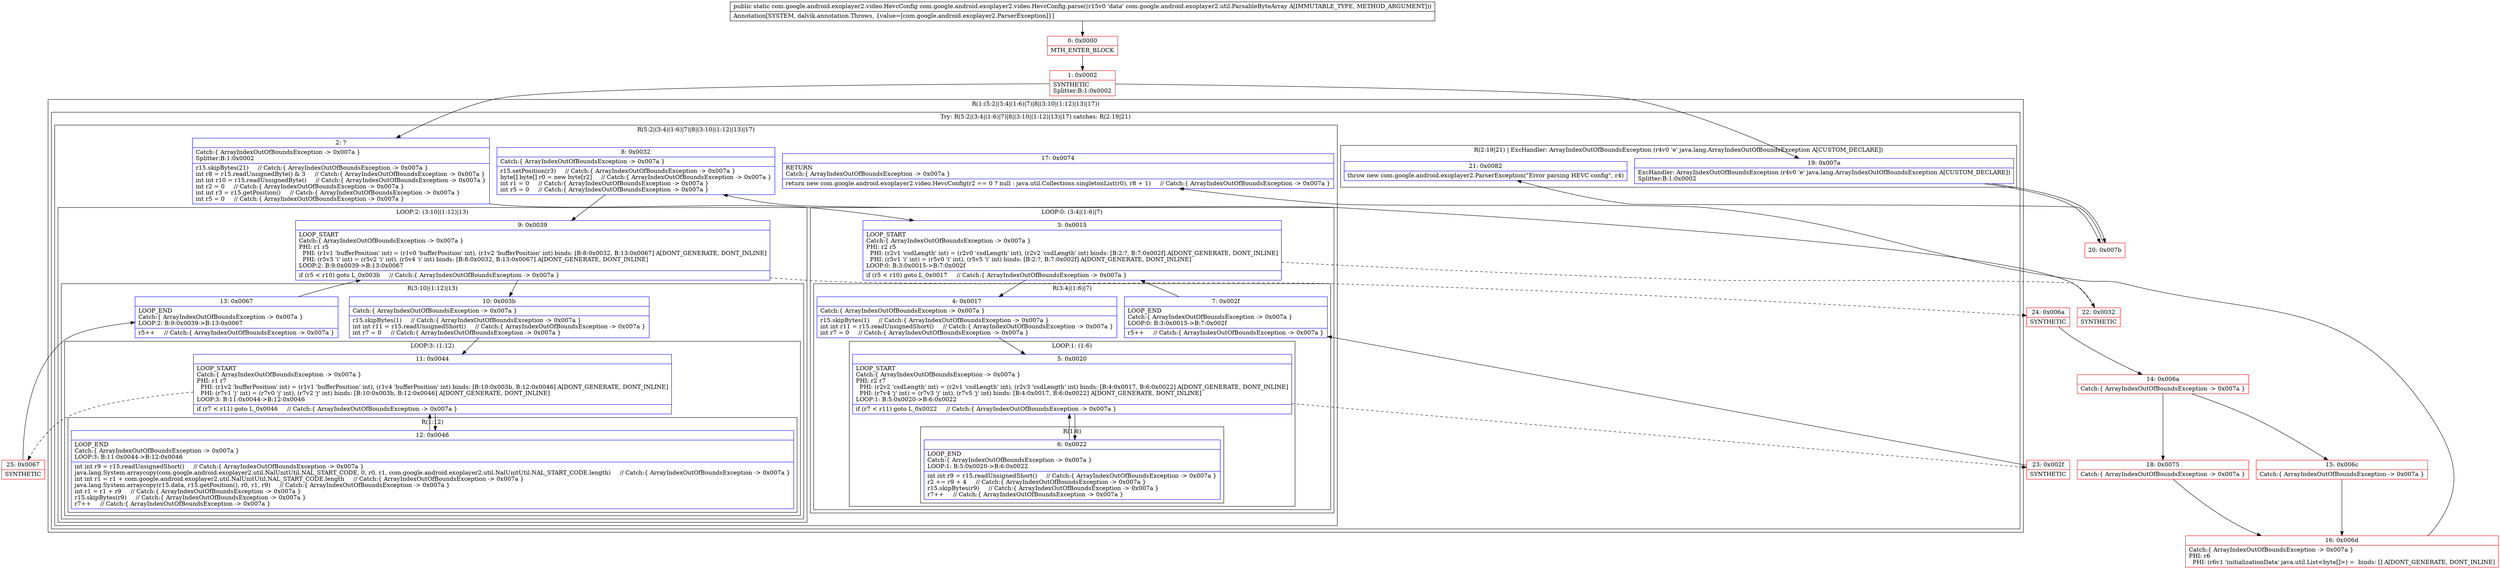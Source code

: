 digraph "CFG forcom.google.android.exoplayer2.video.HevcConfig.parse(Lcom\/google\/android\/exoplayer2\/util\/ParsableByteArray;)Lcom\/google\/android\/exoplayer2\/video\/HevcConfig;" {
subgraph cluster_Region_488551993 {
label = "R(1:(5:2|(3:4|(1:6)|7)|8|(3:10|(1:12)|13)|17))";
node [shape=record,color=blue];
subgraph cluster_TryCatchRegion_1615224217 {
label = "Try: R(5:2|(3:4|(1:6)|7)|8|(3:10|(1:12)|13)|17) catches: R(2:19|21)";
node [shape=record,color=blue];
subgraph cluster_Region_867320569 {
label = "R(5:2|(3:4|(1:6)|7)|8|(3:10|(1:12)|13)|17)";
node [shape=record,color=blue];
Node_2 [shape=record,label="{2\:\ ?|Catch:\{ ArrayIndexOutOfBoundsException \-\> 0x007a \}\lSplitter:B:1:0x0002\l|r15.skipBytes(21)     \/\/ Catch:\{ ArrayIndexOutOfBoundsException \-\> 0x007a \}\lint r8 = r15.readUnsignedByte() & 3     \/\/ Catch:\{ ArrayIndexOutOfBoundsException \-\> 0x007a \}\lint int r10 = r15.readUnsignedByte()     \/\/ Catch:\{ ArrayIndexOutOfBoundsException \-\> 0x007a \}\lint r2 = 0     \/\/ Catch:\{ ArrayIndexOutOfBoundsException \-\> 0x007a \}\lint int r3 = r15.getPosition()     \/\/ Catch:\{ ArrayIndexOutOfBoundsException \-\> 0x007a \}\lint r5 = 0     \/\/ Catch:\{ ArrayIndexOutOfBoundsException \-\> 0x007a \}\l}"];
subgraph cluster_LoopRegion_1104853250 {
label = "LOOP:0: (3:4|(1:6)|7)";
node [shape=record,color=blue];
Node_3 [shape=record,label="{3\:\ 0x0015|LOOP_START\lCatch:\{ ArrayIndexOutOfBoundsException \-\> 0x007a \}\lPHI: r2 r5 \l  PHI: (r2v1 'csdLength' int) = (r2v0 'csdLength' int), (r2v2 'csdLength' int) binds: [B:2:?, B:7:0x002f] A[DONT_GENERATE, DONT_INLINE]\l  PHI: (r5v1 'i' int) = (r5v0 'i' int), (r5v5 'i' int) binds: [B:2:?, B:7:0x002f] A[DONT_GENERATE, DONT_INLINE]\lLOOP:0: B:3:0x0015\-\>B:7:0x002f\l|if (r5 \< r10) goto L_0x0017     \/\/ Catch:\{ ArrayIndexOutOfBoundsException \-\> 0x007a \}\l}"];
subgraph cluster_Region_1885580856 {
label = "R(3:4|(1:6)|7)";
node [shape=record,color=blue];
Node_4 [shape=record,label="{4\:\ 0x0017|Catch:\{ ArrayIndexOutOfBoundsException \-\> 0x007a \}\l|r15.skipBytes(1)     \/\/ Catch:\{ ArrayIndexOutOfBoundsException \-\> 0x007a \}\lint int r11 = r15.readUnsignedShort()     \/\/ Catch:\{ ArrayIndexOutOfBoundsException \-\> 0x007a \}\lint r7 = 0     \/\/ Catch:\{ ArrayIndexOutOfBoundsException \-\> 0x007a \}\l}"];
subgraph cluster_LoopRegion_1303692673 {
label = "LOOP:1: (1:6)";
node [shape=record,color=blue];
Node_5 [shape=record,label="{5\:\ 0x0020|LOOP_START\lCatch:\{ ArrayIndexOutOfBoundsException \-\> 0x007a \}\lPHI: r2 r7 \l  PHI: (r2v2 'csdLength' int) = (r2v1 'csdLength' int), (r2v3 'csdLength' int) binds: [B:4:0x0017, B:6:0x0022] A[DONT_GENERATE, DONT_INLINE]\l  PHI: (r7v4 'j' int) = (r7v3 'j' int), (r7v5 'j' int) binds: [B:4:0x0017, B:6:0x0022] A[DONT_GENERATE, DONT_INLINE]\lLOOP:1: B:5:0x0020\-\>B:6:0x0022\l|if (r7 \< r11) goto L_0x0022     \/\/ Catch:\{ ArrayIndexOutOfBoundsException \-\> 0x007a \}\l}"];
subgraph cluster_Region_1374129015 {
label = "R(1:6)";
node [shape=record,color=blue];
Node_6 [shape=record,label="{6\:\ 0x0022|LOOP_END\lCatch:\{ ArrayIndexOutOfBoundsException \-\> 0x007a \}\lLOOP:1: B:5:0x0020\-\>B:6:0x0022\l|int int r9 = r15.readUnsignedShort()     \/\/ Catch:\{ ArrayIndexOutOfBoundsException \-\> 0x007a \}\lr2 += r9 + 4     \/\/ Catch:\{ ArrayIndexOutOfBoundsException \-\> 0x007a \}\lr15.skipBytes(r9)     \/\/ Catch:\{ ArrayIndexOutOfBoundsException \-\> 0x007a \}\lr7++     \/\/ Catch:\{ ArrayIndexOutOfBoundsException \-\> 0x007a \}\l}"];
}
}
Node_7 [shape=record,label="{7\:\ 0x002f|LOOP_END\lCatch:\{ ArrayIndexOutOfBoundsException \-\> 0x007a \}\lLOOP:0: B:3:0x0015\-\>B:7:0x002f\l|r5++     \/\/ Catch:\{ ArrayIndexOutOfBoundsException \-\> 0x007a \}\l}"];
}
}
Node_8 [shape=record,label="{8\:\ 0x0032|Catch:\{ ArrayIndexOutOfBoundsException \-\> 0x007a \}\l|r15.setPosition(r3)     \/\/ Catch:\{ ArrayIndexOutOfBoundsException \-\> 0x007a \}\lbyte[] byte[] r0 = new byte[r2]     \/\/ Catch:\{ ArrayIndexOutOfBoundsException \-\> 0x007a \}\lint r1 = 0     \/\/ Catch:\{ ArrayIndexOutOfBoundsException \-\> 0x007a \}\lint r5 = 0     \/\/ Catch:\{ ArrayIndexOutOfBoundsException \-\> 0x007a \}\l}"];
subgraph cluster_LoopRegion_168061504 {
label = "LOOP:2: (3:10|(1:12)|13)";
node [shape=record,color=blue];
Node_9 [shape=record,label="{9\:\ 0x0039|LOOP_START\lCatch:\{ ArrayIndexOutOfBoundsException \-\> 0x007a \}\lPHI: r1 r5 \l  PHI: (r1v1 'bufferPosition' int) = (r1v0 'bufferPosition' int), (r1v2 'bufferPosition' int) binds: [B:8:0x0032, B:13:0x0067] A[DONT_GENERATE, DONT_INLINE]\l  PHI: (r5v3 'i' int) = (r5v2 'i' int), (r5v4 'i' int) binds: [B:8:0x0032, B:13:0x0067] A[DONT_GENERATE, DONT_INLINE]\lLOOP:2: B:9:0x0039\-\>B:13:0x0067\l|if (r5 \< r10) goto L_0x003b     \/\/ Catch:\{ ArrayIndexOutOfBoundsException \-\> 0x007a \}\l}"];
subgraph cluster_Region_1293564713 {
label = "R(3:10|(1:12)|13)";
node [shape=record,color=blue];
Node_10 [shape=record,label="{10\:\ 0x003b|Catch:\{ ArrayIndexOutOfBoundsException \-\> 0x007a \}\l|r15.skipBytes(1)     \/\/ Catch:\{ ArrayIndexOutOfBoundsException \-\> 0x007a \}\lint int r11 = r15.readUnsignedShort()     \/\/ Catch:\{ ArrayIndexOutOfBoundsException \-\> 0x007a \}\lint r7 = 0     \/\/ Catch:\{ ArrayIndexOutOfBoundsException \-\> 0x007a \}\l}"];
subgraph cluster_LoopRegion_550223310 {
label = "LOOP:3: (1:12)";
node [shape=record,color=blue];
Node_11 [shape=record,label="{11\:\ 0x0044|LOOP_START\lCatch:\{ ArrayIndexOutOfBoundsException \-\> 0x007a \}\lPHI: r1 r7 \l  PHI: (r1v2 'bufferPosition' int) = (r1v1 'bufferPosition' int), (r1v4 'bufferPosition' int) binds: [B:10:0x003b, B:12:0x0046] A[DONT_GENERATE, DONT_INLINE]\l  PHI: (r7v1 'j' int) = (r7v0 'j' int), (r7v2 'j' int) binds: [B:10:0x003b, B:12:0x0046] A[DONT_GENERATE, DONT_INLINE]\lLOOP:3: B:11:0x0044\-\>B:12:0x0046\l|if (r7 \< r11) goto L_0x0046     \/\/ Catch:\{ ArrayIndexOutOfBoundsException \-\> 0x007a \}\l}"];
subgraph cluster_Region_1692736415 {
label = "R(1:12)";
node [shape=record,color=blue];
Node_12 [shape=record,label="{12\:\ 0x0046|LOOP_END\lCatch:\{ ArrayIndexOutOfBoundsException \-\> 0x007a \}\lLOOP:3: B:11:0x0044\-\>B:12:0x0046\l|int int r9 = r15.readUnsignedShort()     \/\/ Catch:\{ ArrayIndexOutOfBoundsException \-\> 0x007a \}\ljava.lang.System.arraycopy(com.google.android.exoplayer2.util.NalUnitUtil.NAL_START_CODE, 0, r0, r1, com.google.android.exoplayer2.util.NalUnitUtil.NAL_START_CODE.length)     \/\/ Catch:\{ ArrayIndexOutOfBoundsException \-\> 0x007a \}\lint int r1 = r1 + com.google.android.exoplayer2.util.NalUnitUtil.NAL_START_CODE.length     \/\/ Catch:\{ ArrayIndexOutOfBoundsException \-\> 0x007a \}\ljava.lang.System.arraycopy(r15.data, r15.getPosition(), r0, r1, r9)     \/\/ Catch:\{ ArrayIndexOutOfBoundsException \-\> 0x007a \}\lint r1 = r1 + r9     \/\/ Catch:\{ ArrayIndexOutOfBoundsException \-\> 0x007a \}\lr15.skipBytes(r9)     \/\/ Catch:\{ ArrayIndexOutOfBoundsException \-\> 0x007a \}\lr7++     \/\/ Catch:\{ ArrayIndexOutOfBoundsException \-\> 0x007a \}\l}"];
}
}
Node_13 [shape=record,label="{13\:\ 0x0067|LOOP_END\lCatch:\{ ArrayIndexOutOfBoundsException \-\> 0x007a \}\lLOOP:2: B:9:0x0039\-\>B:13:0x0067\l|r5++     \/\/ Catch:\{ ArrayIndexOutOfBoundsException \-\> 0x007a \}\l}"];
}
}
Node_17 [shape=record,label="{17\:\ 0x0074|RETURN\lCatch:\{ ArrayIndexOutOfBoundsException \-\> 0x007a \}\l|return new com.google.android.exoplayer2.video.HevcConfig(r2 == 0 ? null : java.util.Collections.singletonList(r0), r8 + 1)     \/\/ Catch:\{ ArrayIndexOutOfBoundsException \-\> 0x007a \}\l}"];
}
subgraph cluster_Region_188024029 {
label = "R(2:19|21) | ExcHandler: ArrayIndexOutOfBoundsException (r4v0 'e' java.lang.ArrayIndexOutOfBoundsException A[CUSTOM_DECLARE])\l";
node [shape=record,color=blue];
Node_19 [shape=record,label="{19\:\ 0x007a|ExcHandler: ArrayIndexOutOfBoundsException (r4v0 'e' java.lang.ArrayIndexOutOfBoundsException A[CUSTOM_DECLARE])\lSplitter:B:1:0x0002\l}"];
Node_21 [shape=record,label="{21\:\ 0x0082|throw new com.google.android.exoplayer2.ParserException(\"Error parsing HEVC config\", r4)\l}"];
}
}
}
subgraph cluster_Region_188024029 {
label = "R(2:19|21) | ExcHandler: ArrayIndexOutOfBoundsException (r4v0 'e' java.lang.ArrayIndexOutOfBoundsException A[CUSTOM_DECLARE])\l";
node [shape=record,color=blue];
Node_19 [shape=record,label="{19\:\ 0x007a|ExcHandler: ArrayIndexOutOfBoundsException (r4v0 'e' java.lang.ArrayIndexOutOfBoundsException A[CUSTOM_DECLARE])\lSplitter:B:1:0x0002\l}"];
Node_21 [shape=record,label="{21\:\ 0x0082|throw new com.google.android.exoplayer2.ParserException(\"Error parsing HEVC config\", r4)\l}"];
}
Node_0 [shape=record,color=red,label="{0\:\ 0x0000|MTH_ENTER_BLOCK\l}"];
Node_1 [shape=record,color=red,label="{1\:\ 0x0002|SYNTHETIC\lSplitter:B:1:0x0002\l}"];
Node_14 [shape=record,color=red,label="{14\:\ 0x006a|Catch:\{ ArrayIndexOutOfBoundsException \-\> 0x007a \}\l}"];
Node_15 [shape=record,color=red,label="{15\:\ 0x006c|Catch:\{ ArrayIndexOutOfBoundsException \-\> 0x007a \}\l}"];
Node_16 [shape=record,color=red,label="{16\:\ 0x006d|Catch:\{ ArrayIndexOutOfBoundsException \-\> 0x007a \}\lPHI: r6 \l  PHI: (r6v1 'initializationData' java.util.List\<byte[]\>) =  binds: [] A[DONT_GENERATE, DONT_INLINE]\l}"];
Node_18 [shape=record,color=red,label="{18\:\ 0x0075|Catch:\{ ArrayIndexOutOfBoundsException \-\> 0x007a \}\l}"];
Node_20 [shape=record,color=red,label="{20\:\ 0x007b}"];
Node_22 [shape=record,color=red,label="{22\:\ 0x0032|SYNTHETIC\l}"];
Node_23 [shape=record,color=red,label="{23\:\ 0x002f|SYNTHETIC\l}"];
Node_24 [shape=record,color=red,label="{24\:\ 0x006a|SYNTHETIC\l}"];
Node_25 [shape=record,color=red,label="{25\:\ 0x0067|SYNTHETIC\l}"];
MethodNode[shape=record,label="{public static com.google.android.exoplayer2.video.HevcConfig com.google.android.exoplayer2.video.HevcConfig.parse((r15v0 'data' com.google.android.exoplayer2.util.ParsableByteArray A[IMMUTABLE_TYPE, METHOD_ARGUMENT]))  | Annotation[SYSTEM, dalvik.annotation.Throws, \{value=[com.google.android.exoplayer2.ParserException]\}]\l}"];
MethodNode -> Node_0;
Node_2 -> Node_3;
Node_3 -> Node_4;
Node_3 -> Node_22[style=dashed];
Node_4 -> Node_5;
Node_5 -> Node_6;
Node_5 -> Node_23[style=dashed];
Node_6 -> Node_5;
Node_7 -> Node_3;
Node_8 -> Node_9;
Node_9 -> Node_10;
Node_9 -> Node_24[style=dashed];
Node_10 -> Node_11;
Node_11 -> Node_12;
Node_11 -> Node_25[style=dashed];
Node_12 -> Node_11;
Node_13 -> Node_9;
Node_19 -> Node_20;
Node_19 -> Node_20;
Node_0 -> Node_1;
Node_1 -> Node_2;
Node_1 -> Node_19;
Node_14 -> Node_15;
Node_14 -> Node_18;
Node_15 -> Node_16;
Node_16 -> Node_17;
Node_18 -> Node_16;
Node_20 -> Node_21;
Node_22 -> Node_8;
Node_23 -> Node_7;
Node_24 -> Node_14;
Node_25 -> Node_13;
}

